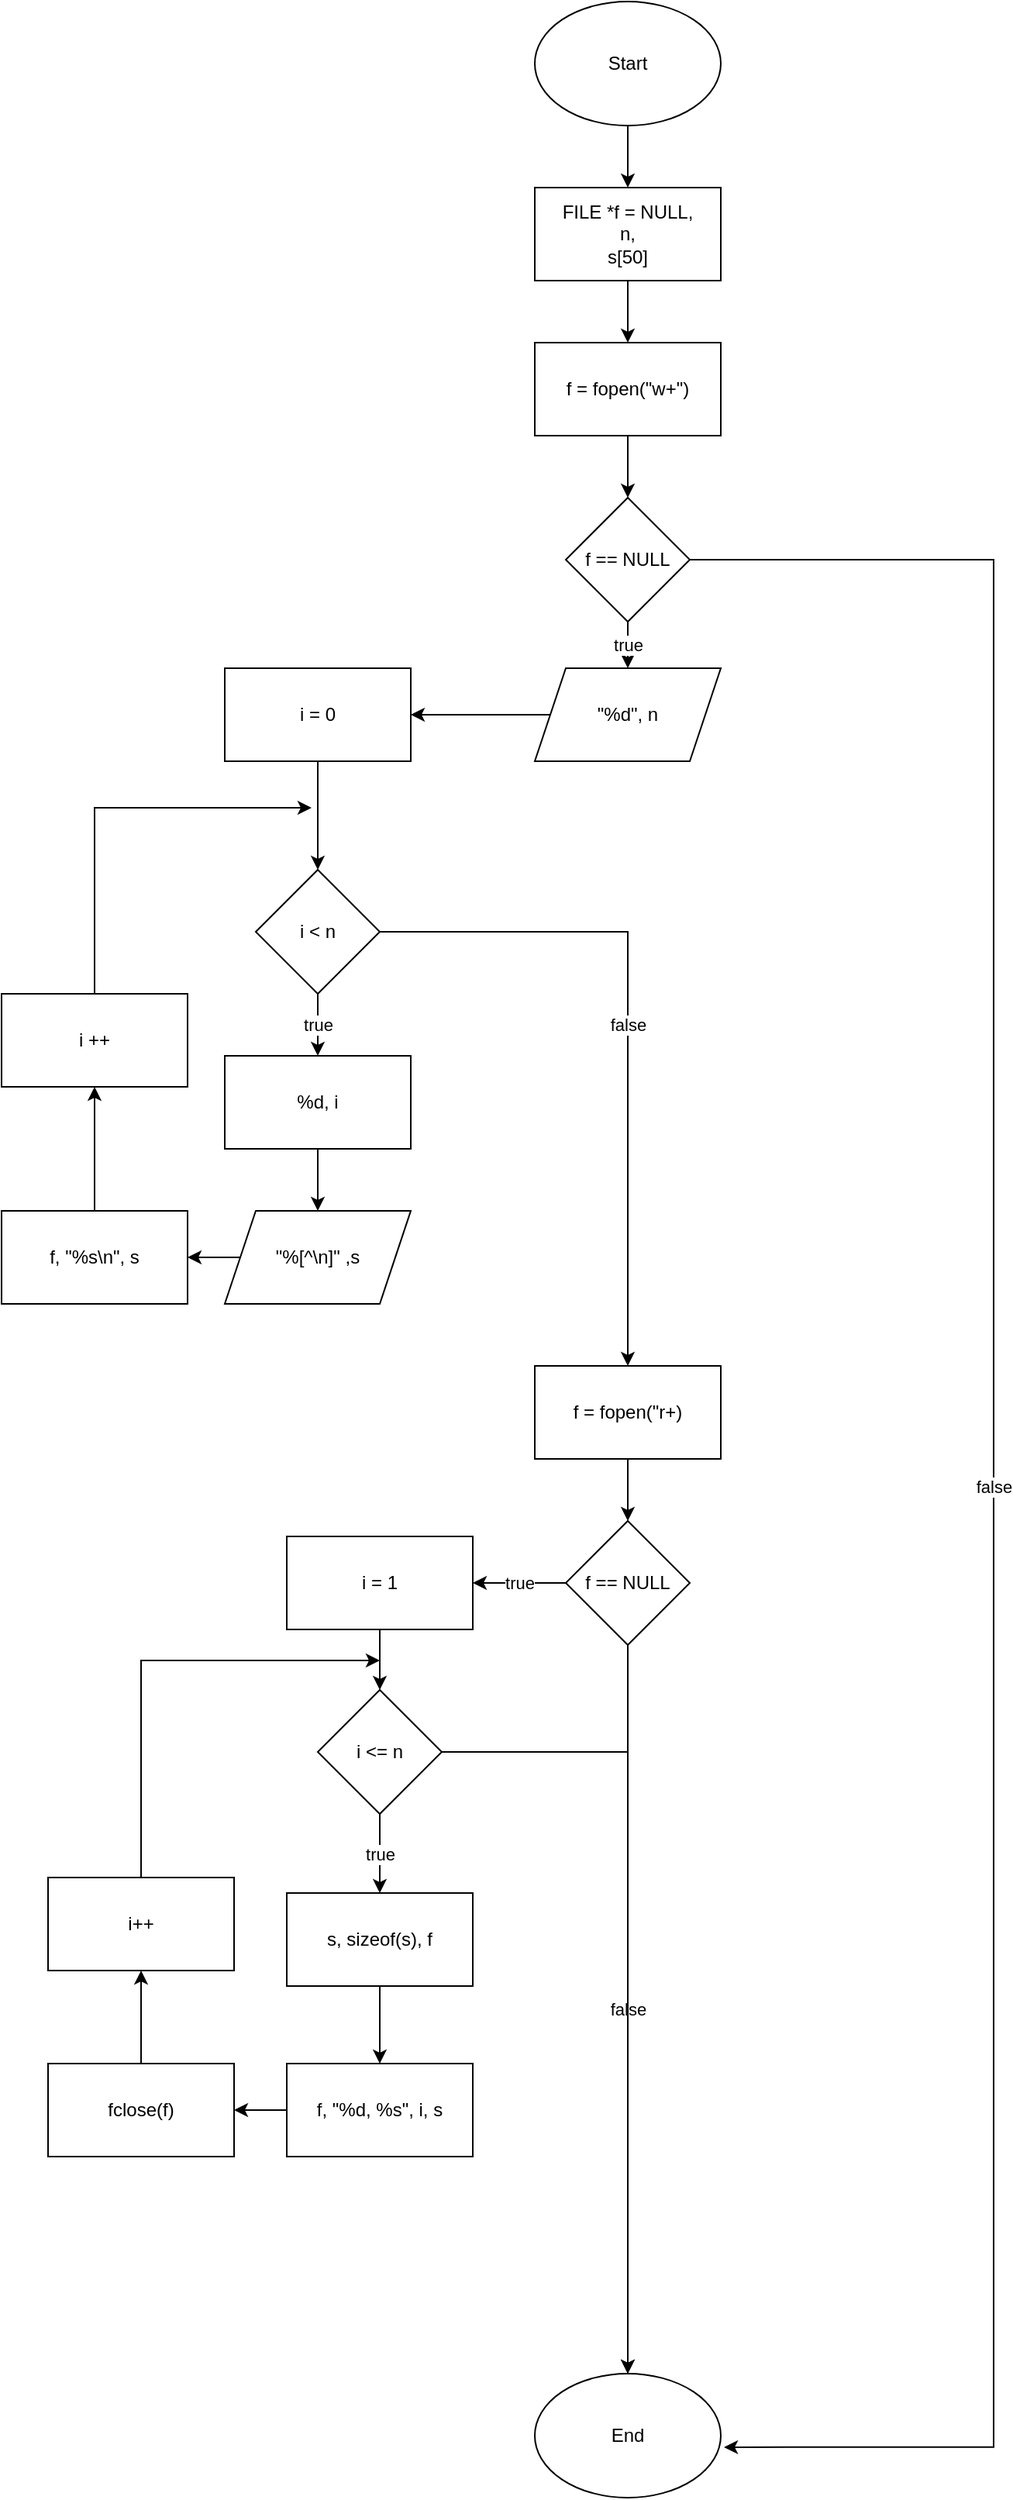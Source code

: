 <mxfile version="22.1.5" type="device">
  <diagram id="C5RBs43oDa-KdzZeNtuy" name="Page-1">
    <mxGraphModel dx="1246" dy="559" grid="1" gridSize="10" guides="1" tooltips="1" connect="1" arrows="1" fold="1" page="1" pageScale="1" pageWidth="827" pageHeight="1169" math="0" shadow="0">
      <root>
        <mxCell id="WIyWlLk6GJQsqaUBKTNV-0" />
        <mxCell id="WIyWlLk6GJQsqaUBKTNV-1" parent="WIyWlLk6GJQsqaUBKTNV-0" />
        <mxCell id="GqrK9GzJFZdt1SlwlNtn-2" value="" style="edgeStyle=orthogonalEdgeStyle;rounded=0;orthogonalLoop=1;jettySize=auto;html=1;" parent="WIyWlLk6GJQsqaUBKTNV-1" source="GqrK9GzJFZdt1SlwlNtn-0" target="GqrK9GzJFZdt1SlwlNtn-1" edge="1">
          <mxGeometry relative="1" as="geometry" />
        </mxCell>
        <mxCell id="GqrK9GzJFZdt1SlwlNtn-0" value="Start" style="ellipse;whiteSpace=wrap;html=1;" parent="WIyWlLk6GJQsqaUBKTNV-1" vertex="1">
          <mxGeometry x="354" width="120" height="80" as="geometry" />
        </mxCell>
        <mxCell id="GqrK9GzJFZdt1SlwlNtn-4" value="" style="edgeStyle=orthogonalEdgeStyle;rounded=0;orthogonalLoop=1;jettySize=auto;html=1;" parent="WIyWlLk6GJQsqaUBKTNV-1" source="GqrK9GzJFZdt1SlwlNtn-1" target="GqrK9GzJFZdt1SlwlNtn-3" edge="1">
          <mxGeometry relative="1" as="geometry" />
        </mxCell>
        <mxCell id="GqrK9GzJFZdt1SlwlNtn-1" value="FILE *f = NULL,&lt;br&gt;n,&lt;br&gt;s[50]" style="whiteSpace=wrap;html=1;" parent="WIyWlLk6GJQsqaUBKTNV-1" vertex="1">
          <mxGeometry x="354" y="120" width="120" height="60" as="geometry" />
        </mxCell>
        <mxCell id="GqrK9GzJFZdt1SlwlNtn-6" value="" style="edgeStyle=orthogonalEdgeStyle;rounded=0;orthogonalLoop=1;jettySize=auto;html=1;" parent="WIyWlLk6GJQsqaUBKTNV-1" source="GqrK9GzJFZdt1SlwlNtn-3" target="GqrK9GzJFZdt1SlwlNtn-7" edge="1">
          <mxGeometry relative="1" as="geometry">
            <mxPoint x="414" y="320" as="targetPoint" />
          </mxGeometry>
        </mxCell>
        <mxCell id="GqrK9GzJFZdt1SlwlNtn-3" value="f = fopen(&quot;w+&quot;)" style="whiteSpace=wrap;html=1;" parent="WIyWlLk6GJQsqaUBKTNV-1" vertex="1">
          <mxGeometry x="354" y="220" width="120" height="60" as="geometry" />
        </mxCell>
        <mxCell id="GqrK9GzJFZdt1SlwlNtn-9" value="true" style="edgeStyle=orthogonalEdgeStyle;rounded=0;orthogonalLoop=1;jettySize=auto;html=1;" parent="WIyWlLk6GJQsqaUBKTNV-1" source="GqrK9GzJFZdt1SlwlNtn-7" target="GqrK9GzJFZdt1SlwlNtn-8" edge="1">
          <mxGeometry relative="1" as="geometry" />
        </mxCell>
        <mxCell id="GqrK9GzJFZdt1SlwlNtn-7" value="f == NULL" style="rhombus;whiteSpace=wrap;html=1;" parent="WIyWlLk6GJQsqaUBKTNV-1" vertex="1">
          <mxGeometry x="374" y="320" width="80" height="80" as="geometry" />
        </mxCell>
        <mxCell id="GqrK9GzJFZdt1SlwlNtn-13" value="" style="edgeStyle=orthogonalEdgeStyle;rounded=0;orthogonalLoop=1;jettySize=auto;html=1;" parent="WIyWlLk6GJQsqaUBKTNV-1" source="GqrK9GzJFZdt1SlwlNtn-8" target="GqrK9GzJFZdt1SlwlNtn-12" edge="1">
          <mxGeometry relative="1" as="geometry" />
        </mxCell>
        <mxCell id="GqrK9GzJFZdt1SlwlNtn-8" value="&quot;%d&quot;, n" style="shape=parallelogram;perimeter=parallelogramPerimeter;whiteSpace=wrap;html=1;fixedSize=1;" parent="WIyWlLk6GJQsqaUBKTNV-1" vertex="1">
          <mxGeometry x="354" y="430" width="120" height="60" as="geometry" />
        </mxCell>
        <mxCell id="GqrK9GzJFZdt1SlwlNtn-15" value="" style="edgeStyle=orthogonalEdgeStyle;rounded=0;orthogonalLoop=1;jettySize=auto;html=1;" parent="WIyWlLk6GJQsqaUBKTNV-1" source="GqrK9GzJFZdt1SlwlNtn-12" target="GqrK9GzJFZdt1SlwlNtn-14" edge="1">
          <mxGeometry relative="1" as="geometry" />
        </mxCell>
        <mxCell id="GqrK9GzJFZdt1SlwlNtn-12" value="i = 0" style="whiteSpace=wrap;html=1;" parent="WIyWlLk6GJQsqaUBKTNV-1" vertex="1">
          <mxGeometry x="154" y="430" width="120" height="60" as="geometry" />
        </mxCell>
        <mxCell id="GqrK9GzJFZdt1SlwlNtn-17" value="true" style="edgeStyle=orthogonalEdgeStyle;rounded=0;orthogonalLoop=1;jettySize=auto;html=1;" parent="WIyWlLk6GJQsqaUBKTNV-1" source="GqrK9GzJFZdt1SlwlNtn-14" target="GqrK9GzJFZdt1SlwlNtn-16" edge="1">
          <mxGeometry relative="1" as="geometry" />
        </mxCell>
        <mxCell id="GqrK9GzJFZdt1SlwlNtn-42" value="false" style="edgeStyle=orthogonalEdgeStyle;rounded=0;orthogonalLoop=1;jettySize=auto;html=1;exitX=1;exitY=0.5;exitDx=0;exitDy=0;entryX=0.5;entryY=0;entryDx=0;entryDy=0;" parent="WIyWlLk6GJQsqaUBKTNV-1" source="GqrK9GzJFZdt1SlwlNtn-14" target="GqrK9GzJFZdt1SlwlNtn-26" edge="1">
          <mxGeometry relative="1" as="geometry" />
        </mxCell>
        <mxCell id="GqrK9GzJFZdt1SlwlNtn-14" value="i &amp;lt; n" style="rhombus;whiteSpace=wrap;html=1;" parent="WIyWlLk6GJQsqaUBKTNV-1" vertex="1">
          <mxGeometry x="174" y="560" width="80" height="80" as="geometry" />
        </mxCell>
        <mxCell id="GqrK9GzJFZdt1SlwlNtn-19" value="" style="edgeStyle=orthogonalEdgeStyle;rounded=0;orthogonalLoop=1;jettySize=auto;html=1;" parent="WIyWlLk6GJQsqaUBKTNV-1" source="GqrK9GzJFZdt1SlwlNtn-16" target="GqrK9GzJFZdt1SlwlNtn-18" edge="1">
          <mxGeometry relative="1" as="geometry" />
        </mxCell>
        <mxCell id="GqrK9GzJFZdt1SlwlNtn-16" value="%d, i" style="whiteSpace=wrap;html=1;" parent="WIyWlLk6GJQsqaUBKTNV-1" vertex="1">
          <mxGeometry x="154" y="680" width="120" height="60" as="geometry" />
        </mxCell>
        <mxCell id="GqrK9GzJFZdt1SlwlNtn-23" value="" style="edgeStyle=orthogonalEdgeStyle;rounded=0;orthogonalLoop=1;jettySize=auto;html=1;" parent="WIyWlLk6GJQsqaUBKTNV-1" source="GqrK9GzJFZdt1SlwlNtn-18" target="GqrK9GzJFZdt1SlwlNtn-22" edge="1">
          <mxGeometry relative="1" as="geometry" />
        </mxCell>
        <mxCell id="GqrK9GzJFZdt1SlwlNtn-18" value="&quot;%[^\n]&quot; ,s" style="shape=parallelogram;perimeter=parallelogramPerimeter;whiteSpace=wrap;html=1;fixedSize=1;" parent="WIyWlLk6GJQsqaUBKTNV-1" vertex="1">
          <mxGeometry x="154" y="780" width="120" height="60" as="geometry" />
        </mxCell>
        <mxCell id="GqrK9GzJFZdt1SlwlNtn-40" value="" style="edgeStyle=orthogonalEdgeStyle;rounded=0;orthogonalLoop=1;jettySize=auto;html=1;" parent="WIyWlLk6GJQsqaUBKTNV-1" source="GqrK9GzJFZdt1SlwlNtn-22" target="GqrK9GzJFZdt1SlwlNtn-39" edge="1">
          <mxGeometry relative="1" as="geometry" />
        </mxCell>
        <mxCell id="GqrK9GzJFZdt1SlwlNtn-22" value="f, &quot;%s\n&quot;, s" style="whiteSpace=wrap;html=1;" parent="WIyWlLk6GJQsqaUBKTNV-1" vertex="1">
          <mxGeometry x="10" y="780" width="120" height="60" as="geometry" />
        </mxCell>
        <mxCell id="GqrK9GzJFZdt1SlwlNtn-29" value="" style="edgeStyle=orthogonalEdgeStyle;rounded=0;orthogonalLoop=1;jettySize=auto;html=1;" parent="WIyWlLk6GJQsqaUBKTNV-1" source="GqrK9GzJFZdt1SlwlNtn-26" target="GqrK9GzJFZdt1SlwlNtn-28" edge="1">
          <mxGeometry relative="1" as="geometry" />
        </mxCell>
        <mxCell id="GqrK9GzJFZdt1SlwlNtn-26" value="f = fopen(&quot;r+)" style="whiteSpace=wrap;html=1;" parent="WIyWlLk6GJQsqaUBKTNV-1" vertex="1">
          <mxGeometry x="354" y="880" width="120" height="60" as="geometry" />
        </mxCell>
        <mxCell id="GqrK9GzJFZdt1SlwlNtn-33" value="true" style="edgeStyle=orthogonalEdgeStyle;rounded=0;orthogonalLoop=1;jettySize=auto;html=1;" parent="WIyWlLk6GJQsqaUBKTNV-1" source="GqrK9GzJFZdt1SlwlNtn-28" target="GqrK9GzJFZdt1SlwlNtn-32" edge="1">
          <mxGeometry relative="1" as="geometry" />
        </mxCell>
        <mxCell id="GqrK9GzJFZdt1SlwlNtn-34" value="false" style="edgeStyle=orthogonalEdgeStyle;rounded=0;orthogonalLoop=1;jettySize=auto;html=1;" parent="WIyWlLk6GJQsqaUBKTNV-1" source="GqrK9GzJFZdt1SlwlNtn-28" target="GqrK9GzJFZdt1SlwlNtn-30" edge="1">
          <mxGeometry relative="1" as="geometry" />
        </mxCell>
        <mxCell id="GqrK9GzJFZdt1SlwlNtn-28" value="f == NULL" style="rhombus;whiteSpace=wrap;html=1;" parent="WIyWlLk6GJQsqaUBKTNV-1" vertex="1">
          <mxGeometry x="374" y="980" width="80" height="80" as="geometry" />
        </mxCell>
        <mxCell id="GqrK9GzJFZdt1SlwlNtn-30" value="End" style="ellipse;whiteSpace=wrap;html=1;" parent="WIyWlLk6GJQsqaUBKTNV-1" vertex="1">
          <mxGeometry x="354" y="1530" width="120" height="80" as="geometry" />
        </mxCell>
        <mxCell id="GqrK9GzJFZdt1SlwlNtn-31" value="false" style="edgeStyle=orthogonalEdgeStyle;rounded=0;orthogonalLoop=1;jettySize=auto;html=1;exitX=1;exitY=0.5;exitDx=0;exitDy=0;entryX=1.017;entryY=0.593;entryDx=0;entryDy=0;entryPerimeter=0;" parent="WIyWlLk6GJQsqaUBKTNV-1" source="GqrK9GzJFZdt1SlwlNtn-7" target="GqrK9GzJFZdt1SlwlNtn-30" edge="1">
          <mxGeometry relative="1" as="geometry">
            <Array as="points">
              <mxPoint x="650" y="360" />
              <mxPoint x="650" y="1577" />
            </Array>
          </mxGeometry>
        </mxCell>
        <mxCell id="GqrK9GzJFZdt1SlwlNtn-36" value="" style="edgeStyle=orthogonalEdgeStyle;rounded=0;orthogonalLoop=1;jettySize=auto;html=1;" parent="WIyWlLk6GJQsqaUBKTNV-1" source="GqrK9GzJFZdt1SlwlNtn-32" target="GqrK9GzJFZdt1SlwlNtn-35" edge="1">
          <mxGeometry relative="1" as="geometry" />
        </mxCell>
        <mxCell id="GqrK9GzJFZdt1SlwlNtn-32" value="i = 1" style="whiteSpace=wrap;html=1;" parent="WIyWlLk6GJQsqaUBKTNV-1" vertex="1">
          <mxGeometry x="194" y="990" width="120" height="60" as="geometry" />
        </mxCell>
        <mxCell id="GqrK9GzJFZdt1SlwlNtn-38" value="true" style="edgeStyle=orthogonalEdgeStyle;rounded=0;orthogonalLoop=1;jettySize=auto;html=1;" parent="WIyWlLk6GJQsqaUBKTNV-1" source="GqrK9GzJFZdt1SlwlNtn-35" target="GqrK9GzJFZdt1SlwlNtn-37" edge="1">
          <mxGeometry relative="1" as="geometry" />
        </mxCell>
        <mxCell id="GqrK9GzJFZdt1SlwlNtn-50" style="edgeStyle=orthogonalEdgeStyle;rounded=0;orthogonalLoop=1;jettySize=auto;html=1;exitX=1;exitY=0.5;exitDx=0;exitDy=0;entryX=0.5;entryY=0;entryDx=0;entryDy=0;" parent="WIyWlLk6GJQsqaUBKTNV-1" source="GqrK9GzJFZdt1SlwlNtn-35" target="GqrK9GzJFZdt1SlwlNtn-30" edge="1">
          <mxGeometry relative="1" as="geometry" />
        </mxCell>
        <mxCell id="GqrK9GzJFZdt1SlwlNtn-35" value="i &amp;lt;= n" style="rhombus;whiteSpace=wrap;html=1;" parent="WIyWlLk6GJQsqaUBKTNV-1" vertex="1">
          <mxGeometry x="214" y="1089" width="80" height="80" as="geometry" />
        </mxCell>
        <mxCell id="GqrK9GzJFZdt1SlwlNtn-44" value="" style="edgeStyle=orthogonalEdgeStyle;rounded=0;orthogonalLoop=1;jettySize=auto;html=1;" parent="WIyWlLk6GJQsqaUBKTNV-1" source="GqrK9GzJFZdt1SlwlNtn-37" target="GqrK9GzJFZdt1SlwlNtn-43" edge="1">
          <mxGeometry relative="1" as="geometry" />
        </mxCell>
        <mxCell id="GqrK9GzJFZdt1SlwlNtn-37" value="s, sizeof(s), f" style="whiteSpace=wrap;html=1;" parent="WIyWlLk6GJQsqaUBKTNV-1" vertex="1">
          <mxGeometry x="194" y="1220" width="120" height="60" as="geometry" />
        </mxCell>
        <mxCell id="GqrK9GzJFZdt1SlwlNtn-41" style="edgeStyle=orthogonalEdgeStyle;rounded=0;orthogonalLoop=1;jettySize=auto;html=1;" parent="WIyWlLk6GJQsqaUBKTNV-1" source="GqrK9GzJFZdt1SlwlNtn-39" edge="1">
          <mxGeometry relative="1" as="geometry">
            <mxPoint x="210" y="520" as="targetPoint" />
            <Array as="points">
              <mxPoint x="70" y="520" />
            </Array>
          </mxGeometry>
        </mxCell>
        <mxCell id="GqrK9GzJFZdt1SlwlNtn-39" value="i ++" style="whiteSpace=wrap;html=1;" parent="WIyWlLk6GJQsqaUBKTNV-1" vertex="1">
          <mxGeometry x="10" y="640" width="120" height="60" as="geometry" />
        </mxCell>
        <mxCell id="GqrK9GzJFZdt1SlwlNtn-46" value="" style="edgeStyle=orthogonalEdgeStyle;rounded=0;orthogonalLoop=1;jettySize=auto;html=1;" parent="WIyWlLk6GJQsqaUBKTNV-1" source="GqrK9GzJFZdt1SlwlNtn-43" target="GqrK9GzJFZdt1SlwlNtn-45" edge="1">
          <mxGeometry relative="1" as="geometry" />
        </mxCell>
        <mxCell id="GqrK9GzJFZdt1SlwlNtn-43" value="f, &quot;%d, %s&quot;, i, s" style="whiteSpace=wrap;html=1;" parent="WIyWlLk6GJQsqaUBKTNV-1" vertex="1">
          <mxGeometry x="194" y="1330" width="120" height="60" as="geometry" />
        </mxCell>
        <mxCell id="GqrK9GzJFZdt1SlwlNtn-48" value="" style="edgeStyle=orthogonalEdgeStyle;rounded=0;orthogonalLoop=1;jettySize=auto;html=1;" parent="WIyWlLk6GJQsqaUBKTNV-1" source="GqrK9GzJFZdt1SlwlNtn-45" target="GqrK9GzJFZdt1SlwlNtn-47" edge="1">
          <mxGeometry relative="1" as="geometry" />
        </mxCell>
        <mxCell id="GqrK9GzJFZdt1SlwlNtn-45" value="fclose(f)" style="whiteSpace=wrap;html=1;" parent="WIyWlLk6GJQsqaUBKTNV-1" vertex="1">
          <mxGeometry x="40" y="1330" width="120" height="60" as="geometry" />
        </mxCell>
        <mxCell id="GqrK9GzJFZdt1SlwlNtn-49" style="edgeStyle=orthogonalEdgeStyle;rounded=0;orthogonalLoop=1;jettySize=auto;html=1;exitX=0.5;exitY=0;exitDx=0;exitDy=0;" parent="WIyWlLk6GJQsqaUBKTNV-1" source="GqrK9GzJFZdt1SlwlNtn-47" edge="1">
          <mxGeometry relative="1" as="geometry">
            <mxPoint x="254" y="1070" as="targetPoint" />
            <Array as="points">
              <mxPoint x="100" y="1070" />
            </Array>
          </mxGeometry>
        </mxCell>
        <mxCell id="GqrK9GzJFZdt1SlwlNtn-47" value="i++" style="whiteSpace=wrap;html=1;" parent="WIyWlLk6GJQsqaUBKTNV-1" vertex="1">
          <mxGeometry x="40" y="1210" width="120" height="60" as="geometry" />
        </mxCell>
      </root>
    </mxGraphModel>
  </diagram>
</mxfile>

